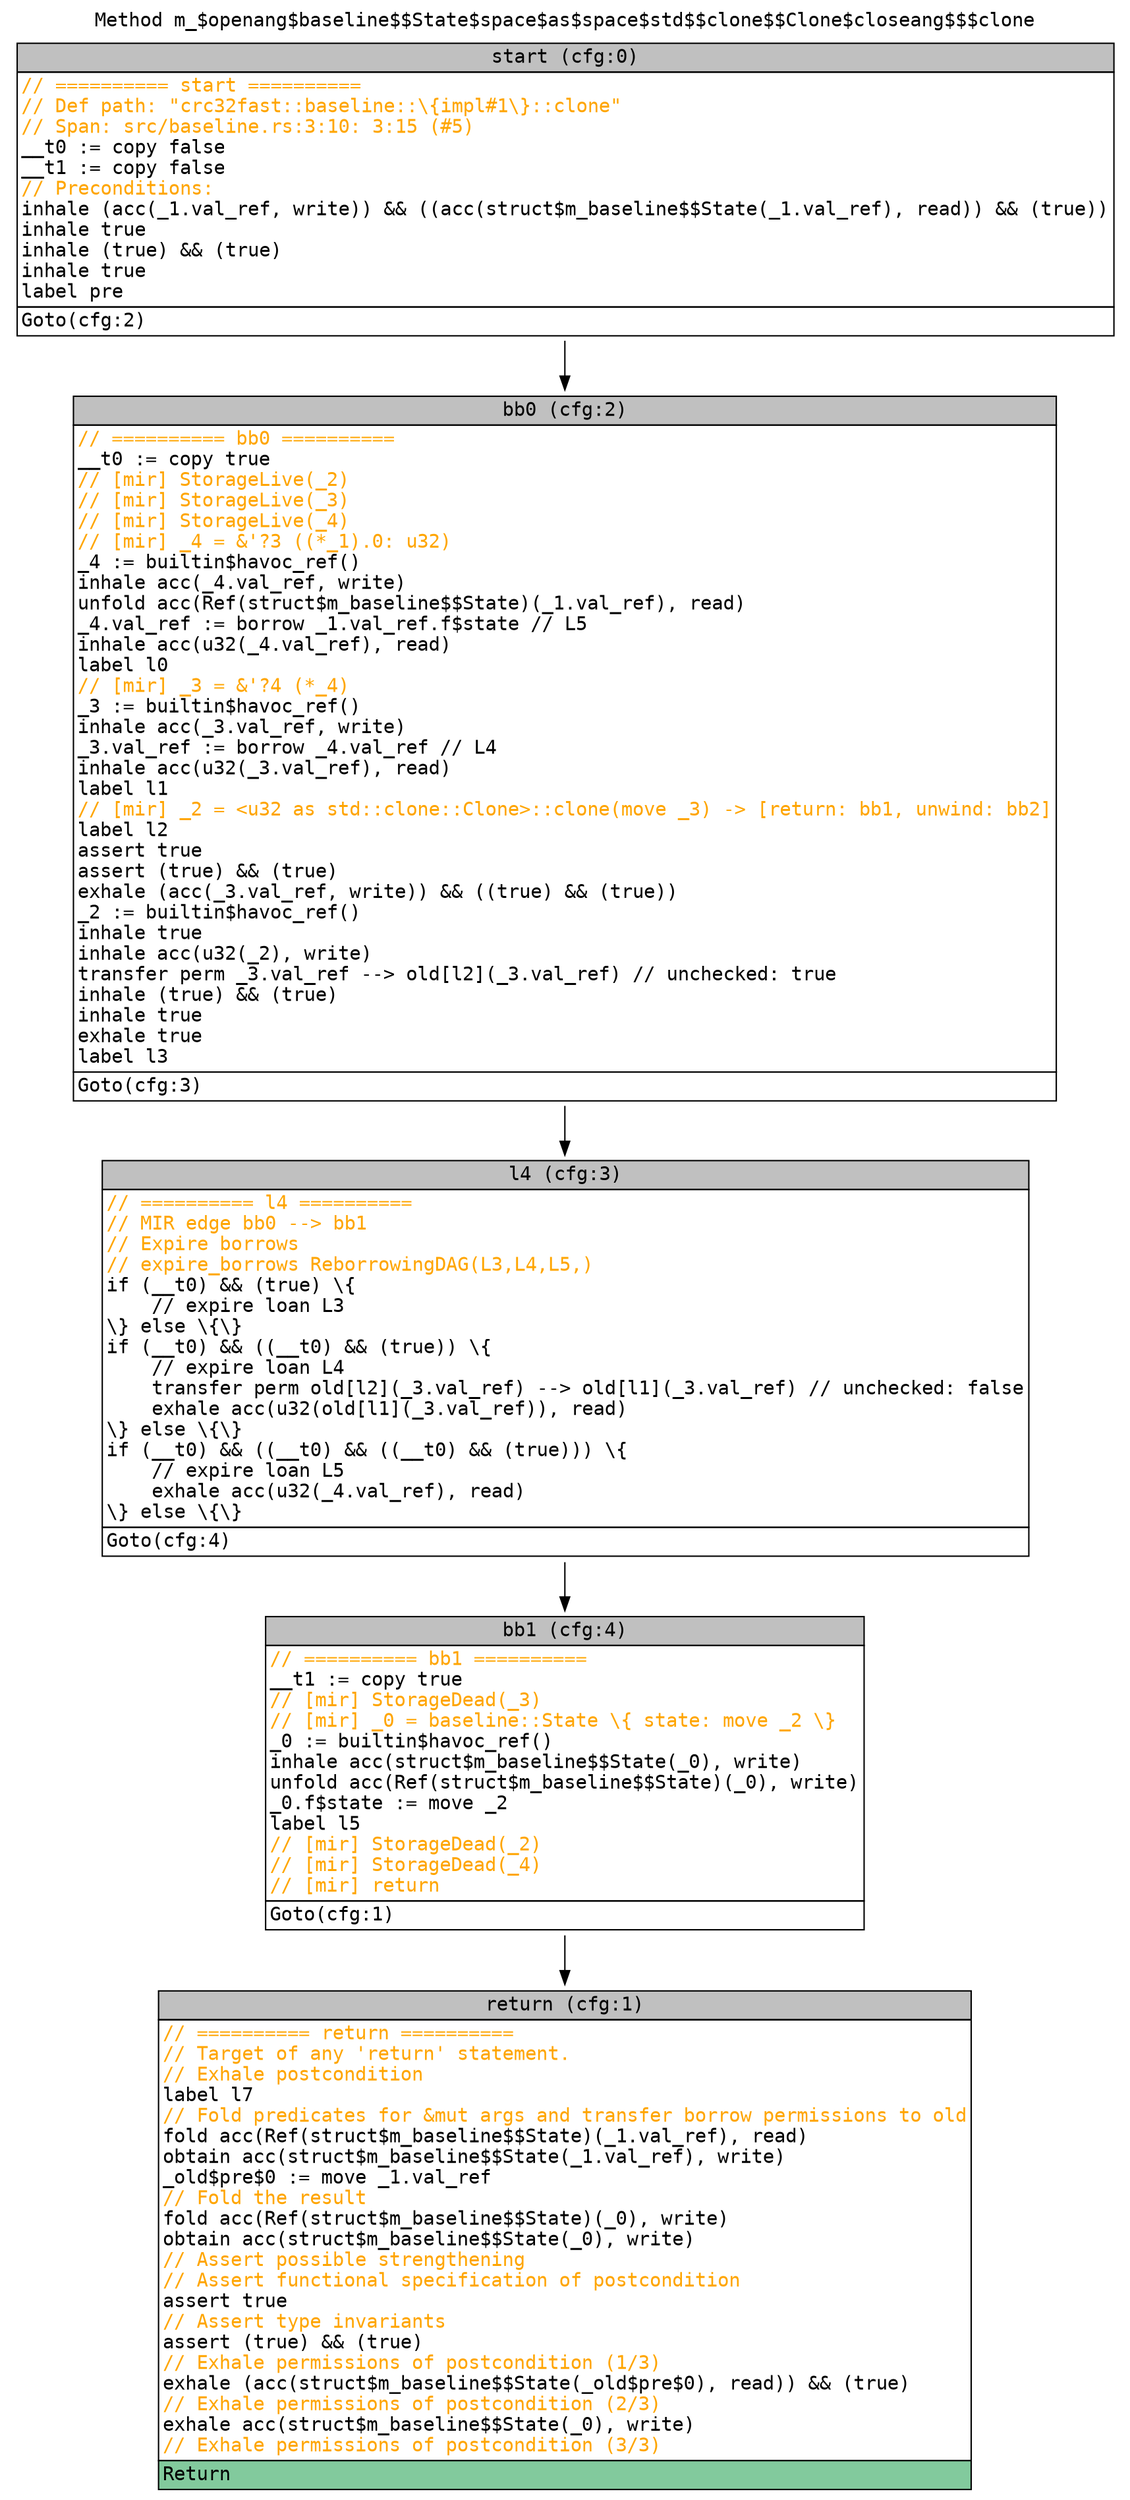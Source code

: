 digraph CFG {
graph [fontname=monospace];
node [fontname=monospace];
edge [fontname=monospace];
labelloc="t";
label="Method m_$openang$baseline$$State$space$as$space$std$$clone$$Clone$closeang$$$clone";
"block_start" [shape=none,label=<<table border="0" cellborder="1" cellspacing="0"><tr><td bgcolor="gray" align="center">start (cfg:0)</td></tr><tr><td align="left" balign="left"><font color="orange">// ========== start ==========</font><br/><font color="orange">// Def path: "crc32fast::baseline::\{impl#1\}::clone"</font><br/><font color="orange">// Span: src/baseline.rs:3:10: 3:15 (#5)</font><br/>__t0 := copy false<br/>__t1 := copy false<br/><font color="orange">// Preconditions:</font><br/>inhale (acc(_1.val_ref, write)) &amp;&amp; ((acc(struct$m_baseline$$State(_1.val_ref), read)) &amp;&amp; (true))<br/>inhale true<br/>inhale (true) &amp;&amp; (true)<br/>inhale true<br/>label pre</td></tr><tr><td align="left">Goto(cfg:2)<br/></td></tr></table>>];
"block_return" [shape=none,label=<<table border="0" cellborder="1" cellspacing="0"><tr><td bgcolor="gray" align="center">return (cfg:1)</td></tr><tr><td align="left" balign="left"><font color="orange">// ========== return ==========</font><br/><font color="orange">// Target of any 'return' statement.</font><br/><font color="orange">// Exhale postcondition</font><br/>label l7<br/><font color="orange">// Fold predicates for &amp;mut args and transfer borrow permissions to old</font><br/>fold acc(Ref(struct$m_baseline$$State)(_1.val_ref), read)<br/>obtain acc(struct$m_baseline$$State(_1.val_ref), write)<br/>_old$pre$0 := move _1.val_ref<br/><font color="orange">// Fold the result</font><br/>fold acc(Ref(struct$m_baseline$$State)(_0), write)<br/>obtain acc(struct$m_baseline$$State(_0), write)<br/><font color="orange">// Assert possible strengthening</font><br/><font color="orange">// Assert functional specification of postcondition</font><br/>assert true<br/><font color="orange">// Assert type invariants</font><br/>assert (true) &amp;&amp; (true)<br/><font color="orange">// Exhale permissions of postcondition (1/3)</font><br/>exhale (acc(struct$m_baseline$$State(_old$pre$0), read)) &amp;&amp; (true)<br/><font color="orange">// Exhale permissions of postcondition (2/3)</font><br/>exhale acc(struct$m_baseline$$State(_0), write)<br/><font color="orange">// Exhale permissions of postcondition (3/3)</font></td></tr><tr><td align="left" bgcolor="#82CA9D">Return<br/></td></tr></table>>];
"block_bb0" [shape=none,label=<<table border="0" cellborder="1" cellspacing="0"><tr><td bgcolor="gray" align="center">bb0 (cfg:2)</td></tr><tr><td align="left" balign="left"><font color="orange">// ========== bb0 ==========</font><br/>__t0 := copy true<br/><font color="orange">// [mir] StorageLive(_2)</font><br/><font color="orange">// [mir] StorageLive(_3)</font><br/><font color="orange">// [mir] StorageLive(_4)</font><br/><font color="orange">// [mir] _4 = &amp;'?3 ((*_1).0: u32)</font><br/>_4 := builtin$havoc_ref()<br/>inhale acc(_4.val_ref, write)<br/>unfold acc(Ref(struct$m_baseline$$State)(_1.val_ref), read)<br/>_4.val_ref := borrow _1.val_ref.f$state // L5<br/>inhale acc(u32(_4.val_ref), read)<br/>label l0<br/><font color="orange">// [mir] _3 = &amp;'?4 (*_4)</font><br/>_3 := builtin$havoc_ref()<br/>inhale acc(_3.val_ref, write)<br/>_3.val_ref := borrow _4.val_ref // L4<br/>inhale acc(u32(_3.val_ref), read)<br/>label l1<br/><font color="orange">// [mir] _2 = &lt;u32 as std::clone::Clone&gt;::clone(move _3) -&gt; [return: bb1, unwind: bb2]</font><br/>label l2<br/>assert true<br/>assert (true) &amp;&amp; (true)<br/>exhale (acc(_3.val_ref, write)) &amp;&amp; ((true) &amp;&amp; (true))<br/>_2 := builtin$havoc_ref()<br/>inhale true<br/>inhale acc(u32(_2), write)<br/>transfer perm _3.val_ref --&gt; old[l2](_3.val_ref) // unchecked: true<br/>inhale (true) &amp;&amp; (true)<br/>inhale true<br/>exhale true<br/>label l3</td></tr><tr><td align="left">Goto(cfg:3)<br/></td></tr></table>>];
"block_l4" [shape=none,label=<<table border="0" cellborder="1" cellspacing="0"><tr><td bgcolor="gray" align="center">l4 (cfg:3)</td></tr><tr><td align="left" balign="left"><font color="orange">// ========== l4 ==========</font><br/><font color="orange">// MIR edge bb0 --&gt; bb1</font><br/><font color="orange">// Expire borrows</font><br/><font color="orange">// expire_borrows ReborrowingDAG(L3,L4,L5,)</font><br/>if (__t0) &amp;&amp; (true) \{<br/>    // expire loan L3<br/>\} else \{\}<br/>if (__t0) &amp;&amp; ((__t0) &amp;&amp; (true)) \{<br/>    // expire loan L4<br/>    transfer perm old[l2](_3.val_ref) --&gt; old[l1](_3.val_ref) // unchecked: false<br/>    exhale acc(u32(old[l1](_3.val_ref)), read)<br/>\} else \{\}<br/>if (__t0) &amp;&amp; ((__t0) &amp;&amp; ((__t0) &amp;&amp; (true))) \{<br/>    // expire loan L5<br/>    exhale acc(u32(_4.val_ref), read)<br/>\} else \{\}</td></tr><tr><td align="left">Goto(cfg:4)<br/></td></tr></table>>];
"block_bb1" [shape=none,label=<<table border="0" cellborder="1" cellspacing="0"><tr><td bgcolor="gray" align="center">bb1 (cfg:4)</td></tr><tr><td align="left" balign="left"><font color="orange">// ========== bb1 ==========</font><br/>__t1 := copy true<br/><font color="orange">// [mir] StorageDead(_3)</font><br/><font color="orange">// [mir] _0 = baseline::State \{ state: move _2 \}</font><br/>_0 := builtin$havoc_ref()<br/>inhale acc(struct$m_baseline$$State(_0), write)<br/>unfold acc(Ref(struct$m_baseline$$State)(_0), write)<br/>_0.f$state := move _2<br/>label l5<br/><font color="orange">// [mir] StorageDead(_2)</font><br/><font color="orange">// [mir] StorageDead(_4)</font><br/><font color="orange">// [mir] return</font></td></tr><tr><td align="left">Goto(cfg:1)<br/></td></tr></table>>];
"block_start" -> "block_bb0";
"block_bb0" -> "block_l4";
"block_l4" -> "block_bb1";
"block_bb1" -> "block_return";
}
